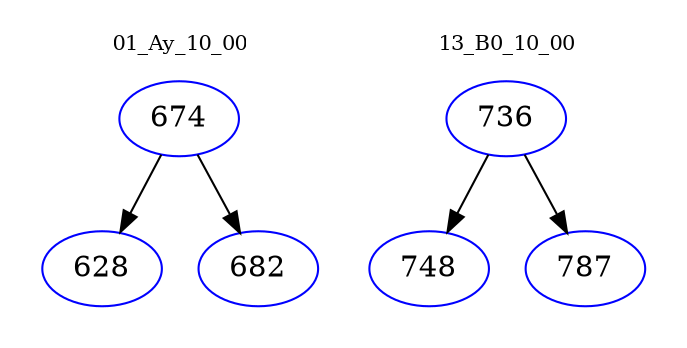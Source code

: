 digraph{
subgraph cluster_0 {
color = white
label = "01_Ay_10_00";
fontsize=10;
T0_674 [label="674", color="blue"]
T0_674 -> T0_628 [color="black"]
T0_628 [label="628", color="blue"]
T0_674 -> T0_682 [color="black"]
T0_682 [label="682", color="blue"]
}
subgraph cluster_1 {
color = white
label = "13_B0_10_00";
fontsize=10;
T1_736 [label="736", color="blue"]
T1_736 -> T1_748 [color="black"]
T1_748 [label="748", color="blue"]
T1_736 -> T1_787 [color="black"]
T1_787 [label="787", color="blue"]
}
}
